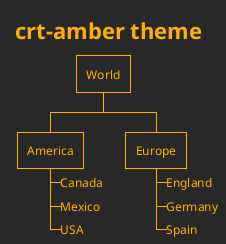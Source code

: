 ' Do not edit
' Theme Gallery
' autogenerated by script
'
@startwbs
!theme crt-amber
title crt-amber theme
* World
** America 
***_ Canada 
***_ Mexico
***_ USA
** Europe
***_  England
***_  Germany
***_  Spain
@endwbs
